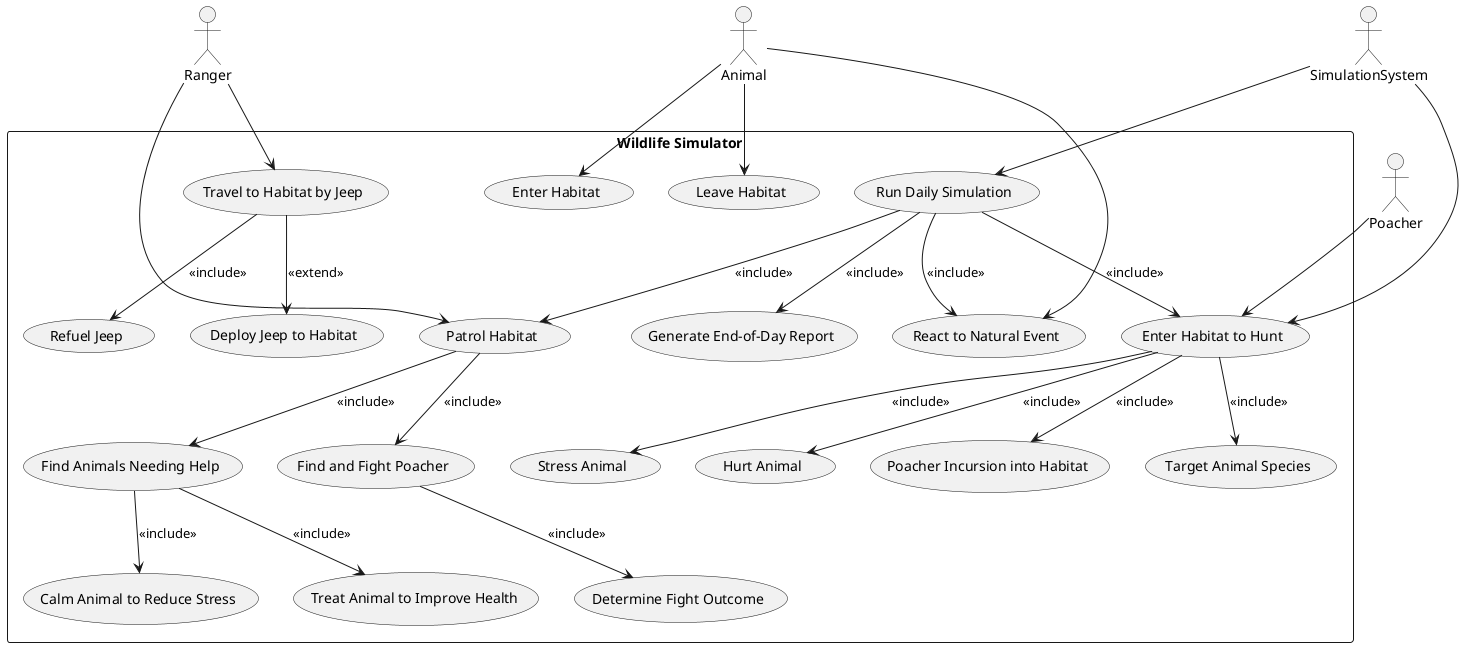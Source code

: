 @startuml Wildlife Simulator Use Case Diagram

actor Ranger
actor Animal
actor Poacher
actor SimulationSystem

rectangle "Wildlife Simulator" {

    (Run Daily Simulation) as Run
    (Generate End-of-Day Report) as Report

    (Patrol Habitat) as Patrol
    (Find Animals Needing Help) as Detect
    (Calm Animal to Reduce Stress) as CalmAnimal
    (Treat Animal to Improve Health) as TreatAnimal
    (Find and Fight Poacher) as FightPoacher
    (Determine Fight Outcome) as FightOutcome
    (Travel to Habitat by Jeep) as TravelHabitat

    (Enter Habitat) as EnterHabitat
    (Leave Habitat) as LeaveHabitat
    (React to Natural Event) as ReactEvent

    (Stress Animal) as StressAnimal
    (Hurt Animal) as HurtAnimal
    (Poacher Incursion into Habitat) as Incursion
    (Enter Habitat to Hunt) as PoacherEnter
    (Target Animal Species) as Target

    (Refuel Jeep) as Refuel
    (Deploy Jeep to Habitat) as Deploy

    ' === Relationships ===

    Run --> Patrol : <<include>>
    Run --> Report : <<include>>
    Run --> PoacherEnter : <<include>>
    Run --> ReactEvent : <<include>>

    Patrol --> Detect : <<include>>
    Patrol --> FightPoacher : <<include>>
    FightPoacher --> FightOutcome : <<include>>
    Detect --> CalmAnimal : <<include>>
    Detect --> TreatAnimal : <<include>>

    PoacherEnter --> Target : <<include>>
    PoacherEnter --> Incursion : <<include>>
    PoacherEnter --> StressAnimal : <<include>>
    PoacherEnter --> HurtAnimal : <<include>>

    TravelHabitat --> Refuel : <<include>>
    TravelHabitat --> Deploy : <<extend>>
}

SimulationSystem --> Run
SimulationSystem --> PoacherEnter

Ranger --> Patrol
Ranger --> TravelHabitat

Poacher --> PoacherEnter

Animal --> EnterHabitat
Animal --> LeaveHabitat
Animal --> ReactEvent

@enduml
